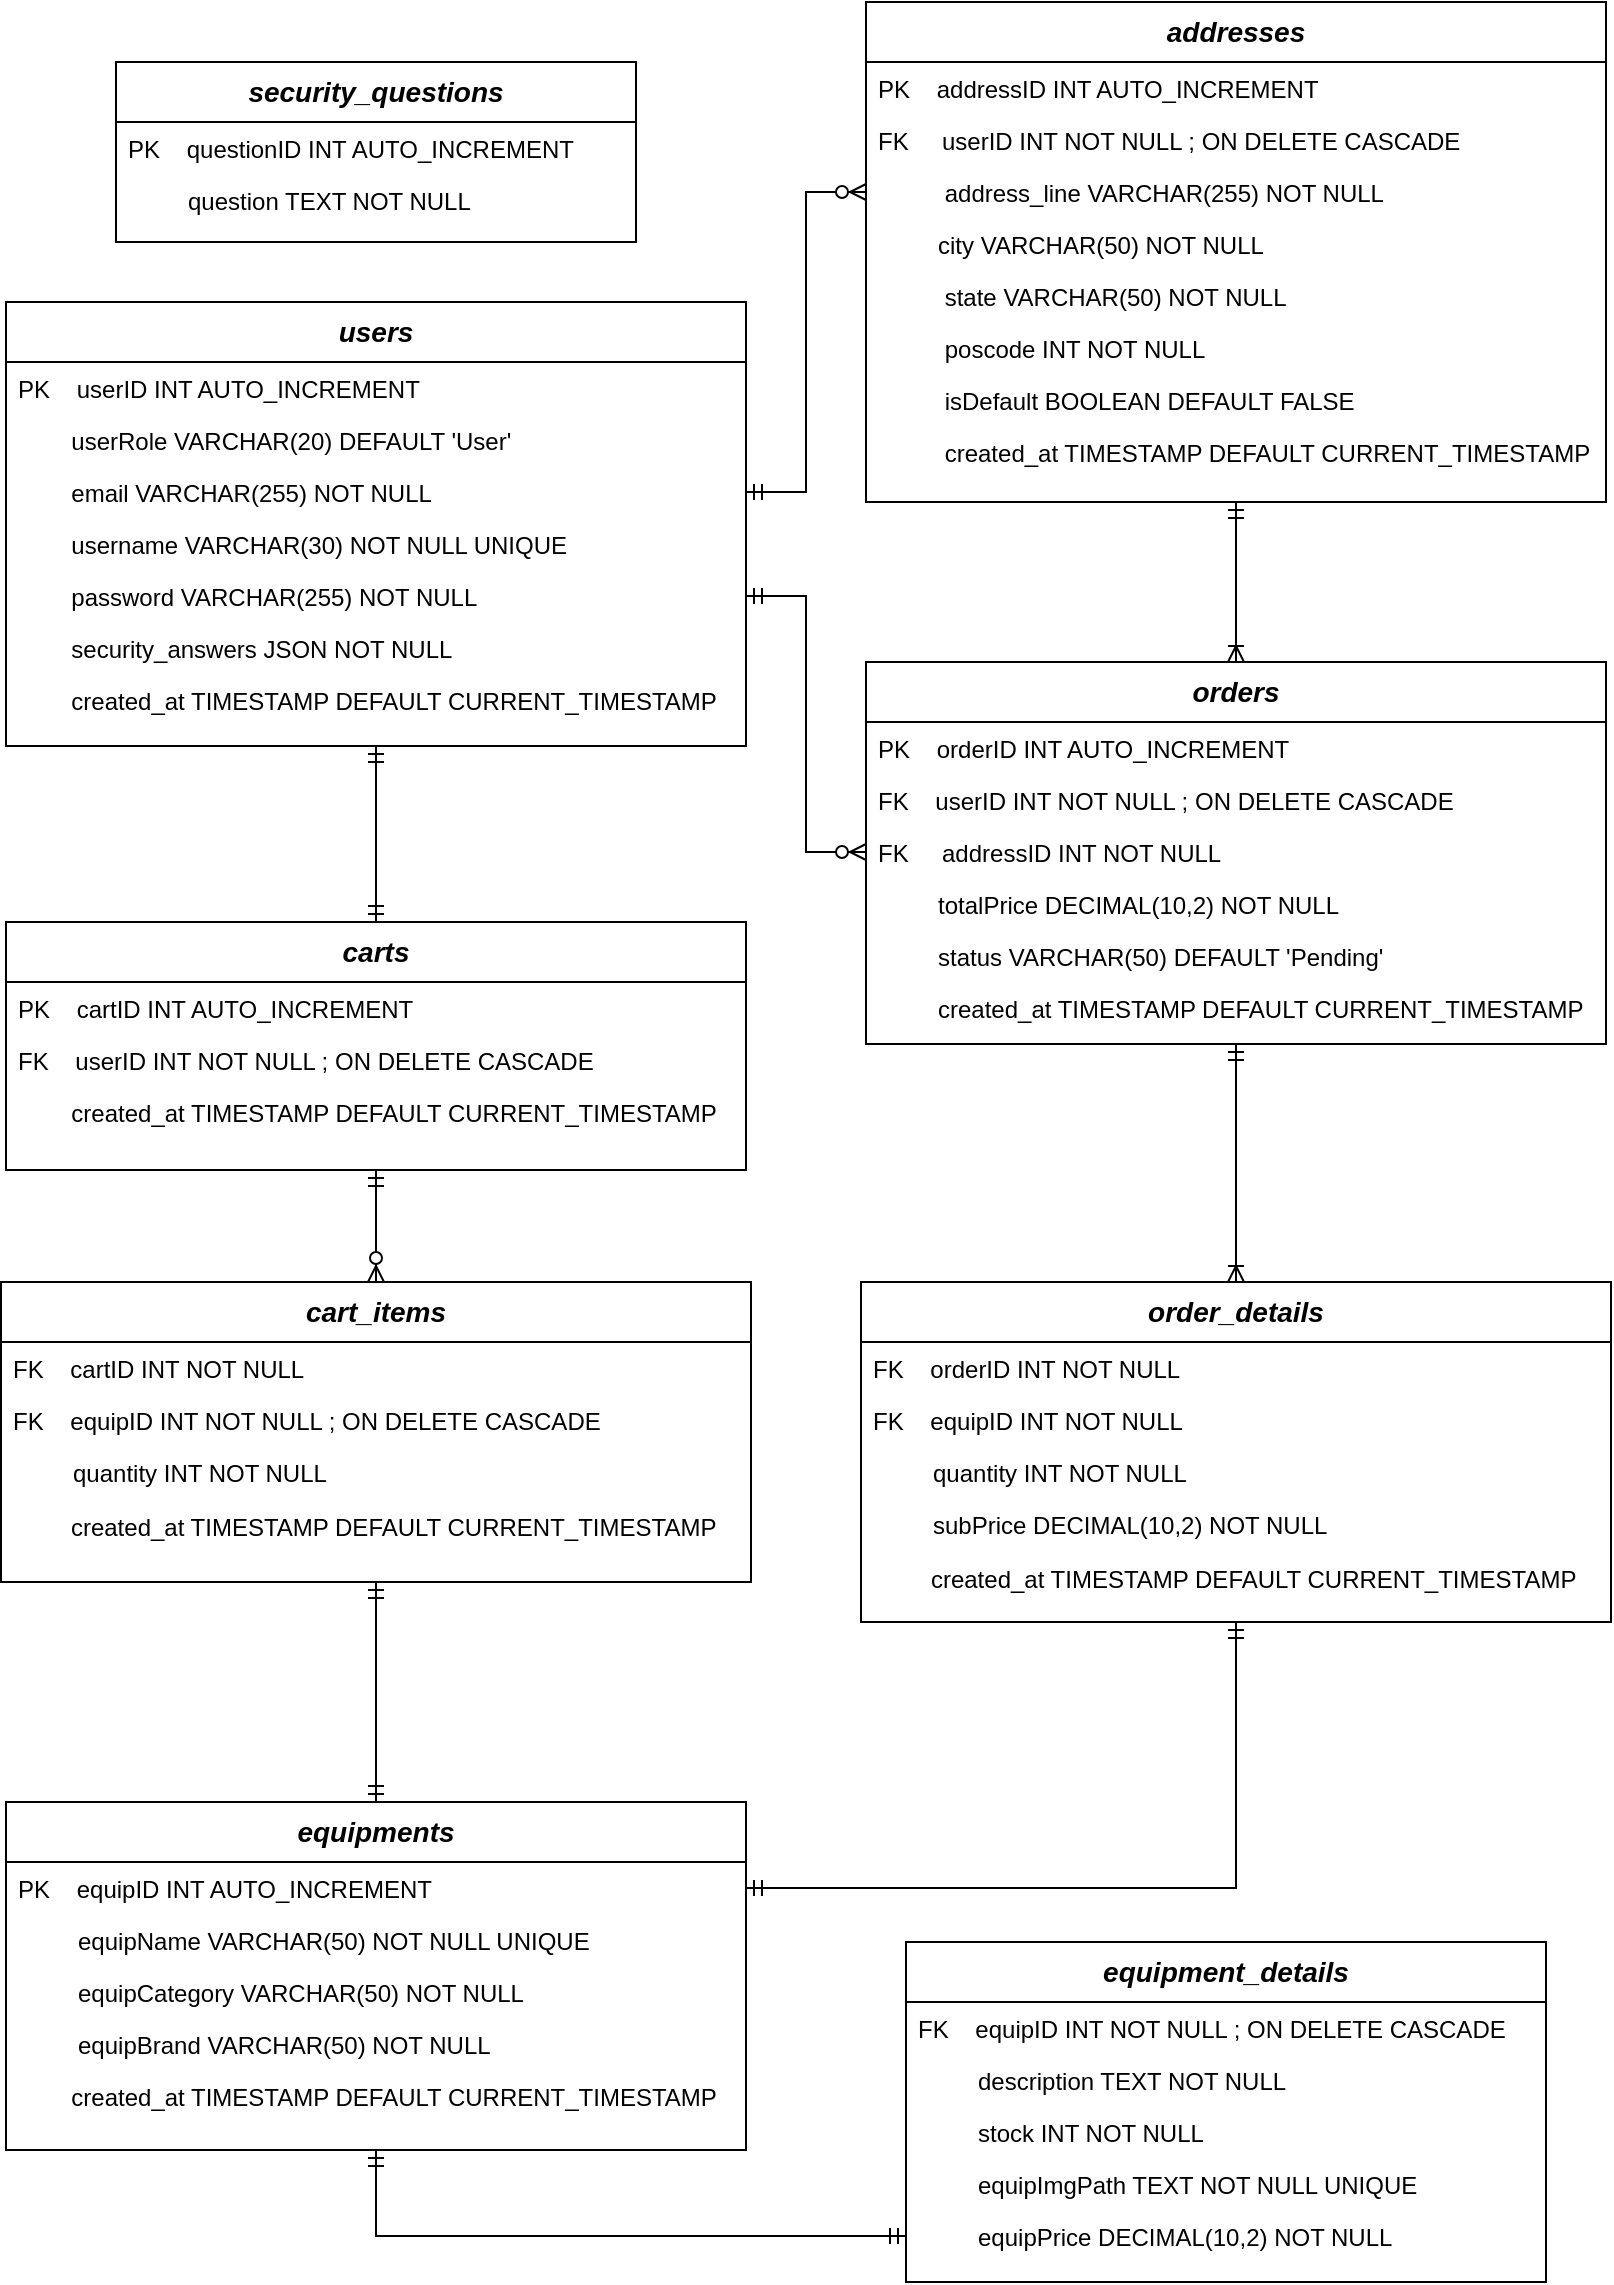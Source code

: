 <mxfile version="24.7.16">
  <diagram id="C5RBs43oDa-KdzZeNtuy" name="Page-1">
    <mxGraphModel dx="1443" dy="913" grid="1" gridSize="10" guides="1" tooltips="1" connect="1" arrows="1" fold="1" page="1" pageScale="1" pageWidth="827" pageHeight="1169" math="0" shadow="0">
      <root>
        <mxCell id="WIyWlLk6GJQsqaUBKTNV-0" />
        <mxCell id="WIyWlLk6GJQsqaUBKTNV-1" parent="WIyWlLk6GJQsqaUBKTNV-0" />
        <mxCell id="zkfFHV4jXpPFQw0GAbJ--0" value="users" style="swimlane;fontStyle=3;align=center;verticalAlign=top;childLayout=stackLayout;horizontal=1;startSize=30;horizontalStack=0;resizeParent=1;resizeLast=0;collapsible=1;marginBottom=0;rounded=0;shadow=0;strokeWidth=1;fontSize=14;" parent="WIyWlLk6GJQsqaUBKTNV-1" vertex="1">
          <mxGeometry x="10" y="160" width="370" height="222" as="geometry">
            <mxRectangle x="280" y="70" width="160" height="26" as="alternateBounds" />
          </mxGeometry>
        </mxCell>
        <mxCell id="zkfFHV4jXpPFQw0GAbJ--1" value="PK    userID INT AUTO_INCREMENT                                    " style="text;align=left;verticalAlign=top;spacingLeft=4;spacingRight=4;overflow=hidden;rotatable=0;points=[[0,0.5],[1,0.5]];portConstraint=eastwest;fontStyle=0" parent="zkfFHV4jXpPFQw0GAbJ--0" vertex="1">
          <mxGeometry y="30" width="370" height="26" as="geometry" />
        </mxCell>
        <mxCell id="zkfFHV4jXpPFQw0GAbJ--2" value="        userRole VARCHAR(20) DEFAULT &#39;User&#39;" style="text;align=left;verticalAlign=top;spacingLeft=4;spacingRight=4;overflow=hidden;rotatable=0;points=[[0,0.5],[1,0.5]];portConstraint=eastwest;rounded=0;shadow=0;html=0;" parent="zkfFHV4jXpPFQw0GAbJ--0" vertex="1">
          <mxGeometry y="56" width="370" height="26" as="geometry" />
        </mxCell>
        <mxCell id="zkfFHV4jXpPFQw0GAbJ--3" value="        email VARCHAR(255) NOT NULL" style="text;align=left;verticalAlign=top;spacingLeft=4;spacingRight=4;overflow=hidden;rotatable=0;points=[[0,0.5],[1,0.5]];portConstraint=eastwest;rounded=0;shadow=0;html=0;" parent="zkfFHV4jXpPFQw0GAbJ--0" vertex="1">
          <mxGeometry y="82" width="370" height="26" as="geometry" />
        </mxCell>
        <mxCell id="vIlQbsWNrEaFlfX57uqv-2" value="        username VARCHAR(30) NOT NULL UNIQUE" style="text;align=left;verticalAlign=top;spacingLeft=4;spacingRight=4;overflow=hidden;rotatable=0;points=[[0,0.5],[1,0.5]];portConstraint=eastwest;rounded=0;shadow=0;html=0;" vertex="1" parent="zkfFHV4jXpPFQw0GAbJ--0">
          <mxGeometry y="108" width="370" height="26" as="geometry" />
        </mxCell>
        <mxCell id="vIlQbsWNrEaFlfX57uqv-3" value="        password VARCHAR(255) NOT NULL" style="text;align=left;verticalAlign=top;spacingLeft=4;spacingRight=4;overflow=hidden;rotatable=0;points=[[0,0.5],[1,0.5]];portConstraint=eastwest;rounded=0;shadow=0;html=0;" vertex="1" parent="zkfFHV4jXpPFQw0GAbJ--0">
          <mxGeometry y="134" width="370" height="26" as="geometry" />
        </mxCell>
        <mxCell id="vIlQbsWNrEaFlfX57uqv-18" value="        security_answers JSON NOT NULL" style="text;align=left;verticalAlign=top;spacingLeft=4;spacingRight=4;overflow=hidden;rotatable=0;points=[[0,0.5],[1,0.5]];portConstraint=eastwest;rounded=0;shadow=0;html=0;" vertex="1" parent="zkfFHV4jXpPFQw0GAbJ--0">
          <mxGeometry y="160" width="370" height="26" as="geometry" />
        </mxCell>
        <mxCell id="vIlQbsWNrEaFlfX57uqv-4" value="        created_at TIMESTAMP DEFAULT CURRENT_TIMESTAMP" style="text;align=left;verticalAlign=top;spacingLeft=4;spacingRight=4;overflow=hidden;rotatable=0;points=[[0,0.5],[1,0.5]];portConstraint=eastwest;rounded=0;shadow=0;html=0;" vertex="1" parent="zkfFHV4jXpPFQw0GAbJ--0">
          <mxGeometry y="186" width="370" height="26" as="geometry" />
        </mxCell>
        <mxCell id="vIlQbsWNrEaFlfX57uqv-35" value="security_questions" style="swimlane;fontStyle=3;align=center;verticalAlign=top;childLayout=stackLayout;horizontal=1;startSize=30;horizontalStack=0;resizeParent=1;resizeLast=0;collapsible=1;marginBottom=0;rounded=0;shadow=0;strokeWidth=1;fontSize=14;" vertex="1" parent="WIyWlLk6GJQsqaUBKTNV-1">
          <mxGeometry x="65" y="40" width="260" height="90" as="geometry">
            <mxRectangle x="280" y="70" width="160" height="26" as="alternateBounds" />
          </mxGeometry>
        </mxCell>
        <mxCell id="vIlQbsWNrEaFlfX57uqv-36" value="PK    questionID INT AUTO_INCREMENT                                    " style="text;align=left;verticalAlign=top;spacingLeft=4;spacingRight=4;overflow=hidden;rotatable=0;points=[[0,0.5],[1,0.5]];portConstraint=eastwest;fontStyle=0" vertex="1" parent="vIlQbsWNrEaFlfX57uqv-35">
          <mxGeometry y="30" width="260" height="26" as="geometry" />
        </mxCell>
        <mxCell id="vIlQbsWNrEaFlfX57uqv-37" value="         question TEXT NOT NULL" style="text;align=left;verticalAlign=top;spacingLeft=4;spacingRight=4;overflow=hidden;rotatable=0;points=[[0,0.5],[1,0.5]];portConstraint=eastwest;rounded=0;shadow=0;html=0;" vertex="1" parent="vIlQbsWNrEaFlfX57uqv-35">
          <mxGeometry y="56" width="260" height="26" as="geometry" />
        </mxCell>
        <mxCell id="vIlQbsWNrEaFlfX57uqv-45" value="addresses" style="swimlane;fontStyle=3;align=center;verticalAlign=top;childLayout=stackLayout;horizontal=1;startSize=30;horizontalStack=0;resizeParent=1;resizeLast=0;collapsible=1;marginBottom=0;rounded=0;shadow=0;strokeWidth=1;fontSize=14;" vertex="1" parent="WIyWlLk6GJQsqaUBKTNV-1">
          <mxGeometry x="440" y="10" width="370" height="250" as="geometry">
            <mxRectangle x="40" y="300" width="160" height="26" as="alternateBounds" />
          </mxGeometry>
        </mxCell>
        <mxCell id="vIlQbsWNrEaFlfX57uqv-46" value="PK    addressID INT AUTO_INCREMENT                                    " style="text;align=left;verticalAlign=top;spacingLeft=4;spacingRight=4;overflow=hidden;rotatable=0;points=[[0,0.5],[1,0.5]];portConstraint=eastwest;fontStyle=0" vertex="1" parent="vIlQbsWNrEaFlfX57uqv-45">
          <mxGeometry y="30" width="370" height="26" as="geometry" />
        </mxCell>
        <mxCell id="vIlQbsWNrEaFlfX57uqv-47" value="FK     userID INT NOT NULL ; ON DELETE CASCADE" style="text;align=left;verticalAlign=top;spacingLeft=4;spacingRight=4;overflow=hidden;rotatable=0;points=[[0,0.5],[1,0.5]];portConstraint=eastwest;rounded=0;shadow=0;html=0;" vertex="1" parent="vIlQbsWNrEaFlfX57uqv-45">
          <mxGeometry y="56" width="370" height="26" as="geometry" />
        </mxCell>
        <mxCell id="vIlQbsWNrEaFlfX57uqv-48" value="          address_line VARCHAR(255) NOT NULL" style="text;align=left;verticalAlign=top;spacingLeft=4;spacingRight=4;overflow=hidden;rotatable=0;points=[[0,0.5],[1,0.5]];portConstraint=eastwest;rounded=0;shadow=0;html=0;" vertex="1" parent="vIlQbsWNrEaFlfX57uqv-45">
          <mxGeometry y="82" width="370" height="26" as="geometry" />
        </mxCell>
        <mxCell id="vIlQbsWNrEaFlfX57uqv-55" value="         city VARCHAR(50) NOT NULL" style="text;align=left;verticalAlign=top;spacingLeft=4;spacingRight=4;overflow=hidden;rotatable=0;points=[[0,0.5],[1,0.5]];portConstraint=eastwest;rounded=0;shadow=0;html=0;" vertex="1" parent="vIlQbsWNrEaFlfX57uqv-45">
          <mxGeometry y="108" width="370" height="26" as="geometry" />
        </mxCell>
        <mxCell id="vIlQbsWNrEaFlfX57uqv-56" value="          state VARCHAR(50) NOT NULL" style="text;align=left;verticalAlign=top;spacingLeft=4;spacingRight=4;overflow=hidden;rotatable=0;points=[[0,0.5],[1,0.5]];portConstraint=eastwest;rounded=0;shadow=0;html=0;" vertex="1" parent="vIlQbsWNrEaFlfX57uqv-45">
          <mxGeometry y="134" width="370" height="26" as="geometry" />
        </mxCell>
        <mxCell id="vIlQbsWNrEaFlfX57uqv-57" value="          poscode INT NOT NULL" style="text;align=left;verticalAlign=top;spacingLeft=4;spacingRight=4;overflow=hidden;rotatable=0;points=[[0,0.5],[1,0.5]];portConstraint=eastwest;rounded=0;shadow=0;html=0;" vertex="1" parent="vIlQbsWNrEaFlfX57uqv-45">
          <mxGeometry y="160" width="370" height="26" as="geometry" />
        </mxCell>
        <mxCell id="vIlQbsWNrEaFlfX57uqv-49" value="          isDefault BOOLEAN DEFAULT FALSE" style="text;align=left;verticalAlign=top;spacingLeft=4;spacingRight=4;overflow=hidden;rotatable=0;points=[[0,0.5],[1,0.5]];portConstraint=eastwest;rounded=0;shadow=0;html=0;" vertex="1" parent="vIlQbsWNrEaFlfX57uqv-45">
          <mxGeometry y="186" width="370" height="26" as="geometry" />
        </mxCell>
        <mxCell id="vIlQbsWNrEaFlfX57uqv-53" value="          created_at TIMESTAMP DEFAULT CURRENT_TIMESTAMP" style="text;align=left;verticalAlign=top;spacingLeft=4;spacingRight=4;overflow=hidden;rotatable=0;points=[[0,0.5],[1,0.5]];portConstraint=eastwest;rounded=0;shadow=0;html=0;" vertex="1" parent="vIlQbsWNrEaFlfX57uqv-45">
          <mxGeometry y="212" width="370" height="26" as="geometry" />
        </mxCell>
        <mxCell id="vIlQbsWNrEaFlfX57uqv-60" value="equipments" style="swimlane;fontStyle=3;align=center;verticalAlign=top;childLayout=stackLayout;horizontal=1;startSize=30;horizontalStack=0;resizeParent=1;resizeLast=0;collapsible=1;marginBottom=0;rounded=0;shadow=0;strokeWidth=1;fontSize=14;movable=1;resizable=1;rotatable=1;deletable=1;editable=1;locked=0;connectable=1;" vertex="1" parent="WIyWlLk6GJQsqaUBKTNV-1">
          <mxGeometry x="10" y="910" width="370" height="174" as="geometry">
            <mxRectangle x="280" y="70" width="160" height="26" as="alternateBounds" />
          </mxGeometry>
        </mxCell>
        <mxCell id="vIlQbsWNrEaFlfX57uqv-61" value="PK    equipID INT AUTO_INCREMENT                                    " style="text;align=left;verticalAlign=top;spacingLeft=4;spacingRight=4;overflow=hidden;rotatable=0;points=[[0,0.5],[1,0.5]];portConstraint=eastwest;fontStyle=0" vertex="1" parent="vIlQbsWNrEaFlfX57uqv-60">
          <mxGeometry y="30" width="370" height="26" as="geometry" />
        </mxCell>
        <mxCell id="vIlQbsWNrEaFlfX57uqv-62" value="         equipName VARCHAR(50) NOT NULL UNIQUE" style="text;align=left;verticalAlign=top;spacingLeft=4;spacingRight=4;overflow=hidden;rotatable=0;points=[[0,0.5],[1,0.5]];portConstraint=eastwest;rounded=0;shadow=0;html=0;" vertex="1" parent="vIlQbsWNrEaFlfX57uqv-60">
          <mxGeometry y="56" width="370" height="26" as="geometry" />
        </mxCell>
        <mxCell id="vIlQbsWNrEaFlfX57uqv-63" value="         equipCategory VARCHAR(50) NOT NULL" style="text;align=left;verticalAlign=top;spacingLeft=4;spacingRight=4;overflow=hidden;rotatable=0;points=[[0,0.5],[1,0.5]];portConstraint=eastwest;rounded=0;shadow=0;html=0;" vertex="1" parent="vIlQbsWNrEaFlfX57uqv-60">
          <mxGeometry y="82" width="370" height="26" as="geometry" />
        </mxCell>
        <mxCell id="vIlQbsWNrEaFlfX57uqv-64" value="         equipBrand VARCHAR(50) NOT NULL" style="text;align=left;verticalAlign=top;spacingLeft=4;spacingRight=4;overflow=hidden;rotatable=0;points=[[0,0.5],[1,0.5]];portConstraint=eastwest;rounded=0;shadow=0;html=0;" vertex="1" parent="vIlQbsWNrEaFlfX57uqv-60">
          <mxGeometry y="108" width="370" height="26" as="geometry" />
        </mxCell>
        <mxCell id="vIlQbsWNrEaFlfX57uqv-67" value="        created_at TIMESTAMP DEFAULT CURRENT_TIMESTAMP" style="text;align=left;verticalAlign=top;spacingLeft=4;spacingRight=4;overflow=hidden;rotatable=0;points=[[0,0.5],[1,0.5]];portConstraint=eastwest;rounded=0;shadow=0;html=0;" vertex="1" parent="vIlQbsWNrEaFlfX57uqv-60">
          <mxGeometry y="134" width="370" height="26" as="geometry" />
        </mxCell>
        <mxCell id="vIlQbsWNrEaFlfX57uqv-69" value="equipment_details" style="swimlane;fontStyle=3;align=center;verticalAlign=top;childLayout=stackLayout;horizontal=1;startSize=30;horizontalStack=0;resizeParent=1;resizeLast=0;collapsible=1;marginBottom=0;rounded=0;shadow=0;strokeWidth=1;fontSize=14;" vertex="1" parent="WIyWlLk6GJQsqaUBKTNV-1">
          <mxGeometry x="460" y="980" width="320" height="170" as="geometry">
            <mxRectangle x="280" y="70" width="160" height="26" as="alternateBounds" />
          </mxGeometry>
        </mxCell>
        <mxCell id="vIlQbsWNrEaFlfX57uqv-70" value="FK    equipID INT NOT NULL ; ON DELETE CASCADE                                   " style="text;align=left;verticalAlign=top;spacingLeft=4;spacingRight=4;overflow=hidden;rotatable=0;points=[[0,0.5],[1,0.5]];portConstraint=eastwest;fontStyle=0" vertex="1" parent="vIlQbsWNrEaFlfX57uqv-69">
          <mxGeometry y="30" width="320" height="26" as="geometry" />
        </mxCell>
        <mxCell id="vIlQbsWNrEaFlfX57uqv-71" value="         description TEXT NOT NULL" style="text;align=left;verticalAlign=top;spacingLeft=4;spacingRight=4;overflow=hidden;rotatable=0;points=[[0,0.5],[1,0.5]];portConstraint=eastwest;rounded=0;shadow=0;html=0;" vertex="1" parent="vIlQbsWNrEaFlfX57uqv-69">
          <mxGeometry y="56" width="320" height="26" as="geometry" />
        </mxCell>
        <mxCell id="vIlQbsWNrEaFlfX57uqv-72" value="         stock INT NOT NULL " style="text;align=left;verticalAlign=top;spacingLeft=4;spacingRight=4;overflow=hidden;rotatable=0;points=[[0,0.5],[1,0.5]];portConstraint=eastwest;rounded=0;shadow=0;html=0;" vertex="1" parent="vIlQbsWNrEaFlfX57uqv-69">
          <mxGeometry y="82" width="320" height="26" as="geometry" />
        </mxCell>
        <mxCell id="vIlQbsWNrEaFlfX57uqv-74" value="         equipImgPath TEXT NOT NULL UNIQUE" style="text;align=left;verticalAlign=top;spacingLeft=4;spacingRight=4;overflow=hidden;rotatable=0;points=[[0,0.5],[1,0.5]];portConstraint=eastwest;rounded=0;shadow=0;html=0;" vertex="1" parent="vIlQbsWNrEaFlfX57uqv-69">
          <mxGeometry y="108" width="320" height="26" as="geometry" />
        </mxCell>
        <mxCell id="vIlQbsWNrEaFlfX57uqv-76" value="         equipPrice DECIMAL(10,2) NOT NULL" style="text;align=left;verticalAlign=top;spacingLeft=4;spacingRight=4;overflow=hidden;rotatable=0;points=[[0,0.5],[1,0.5]];portConstraint=eastwest;rounded=0;shadow=0;html=0;" vertex="1" parent="vIlQbsWNrEaFlfX57uqv-69">
          <mxGeometry y="134" width="320" height="26" as="geometry" />
        </mxCell>
        <mxCell id="vIlQbsWNrEaFlfX57uqv-79" value="carts" style="swimlane;fontStyle=3;align=center;verticalAlign=top;childLayout=stackLayout;horizontal=1;startSize=30;horizontalStack=0;resizeParent=1;resizeLast=0;collapsible=1;marginBottom=0;rounded=0;shadow=0;strokeWidth=1;fontSize=14;" vertex="1" parent="WIyWlLk6GJQsqaUBKTNV-1">
          <mxGeometry x="10" y="470" width="370" height="124" as="geometry">
            <mxRectangle x="280" y="70" width="160" height="26" as="alternateBounds" />
          </mxGeometry>
        </mxCell>
        <mxCell id="vIlQbsWNrEaFlfX57uqv-80" value="PK    cartID INT AUTO_INCREMENT                                    " style="text;align=left;verticalAlign=top;spacingLeft=4;spacingRight=4;overflow=hidden;rotatable=0;points=[[0,0.5],[1,0.5]];portConstraint=eastwest;fontStyle=0" vertex="1" parent="vIlQbsWNrEaFlfX57uqv-79">
          <mxGeometry y="30" width="370" height="26" as="geometry" />
        </mxCell>
        <mxCell id="vIlQbsWNrEaFlfX57uqv-81" value="FK    userID INT NOT NULL ; ON DELETE CASCADE" style="text;align=left;verticalAlign=top;spacingLeft=4;spacingRight=4;overflow=hidden;rotatable=0;points=[[0,0.5],[1,0.5]];portConstraint=eastwest;rounded=0;shadow=0;html=0;" vertex="1" parent="vIlQbsWNrEaFlfX57uqv-79">
          <mxGeometry y="56" width="370" height="26" as="geometry" />
        </mxCell>
        <mxCell id="vIlQbsWNrEaFlfX57uqv-84" value="        created_at TIMESTAMP DEFAULT CURRENT_TIMESTAMP" style="text;align=left;verticalAlign=top;spacingLeft=4;spacingRight=4;overflow=hidden;rotatable=0;points=[[0,0.5],[1,0.5]];portConstraint=eastwest;rounded=0;shadow=0;html=0;" vertex="1" parent="vIlQbsWNrEaFlfX57uqv-79">
          <mxGeometry y="82" width="370" height="26" as="geometry" />
        </mxCell>
        <mxCell id="vIlQbsWNrEaFlfX57uqv-87" value="cart_items" style="swimlane;fontStyle=3;align=center;verticalAlign=top;childLayout=stackLayout;horizontal=1;startSize=30;horizontalStack=0;resizeParent=1;resizeLast=0;collapsible=1;marginBottom=0;rounded=0;shadow=0;strokeWidth=1;fontSize=14;" vertex="1" parent="WIyWlLk6GJQsqaUBKTNV-1">
          <mxGeometry x="7.5" y="650" width="375" height="150" as="geometry">
            <mxRectangle x="280" y="70" width="160" height="26" as="alternateBounds" />
          </mxGeometry>
        </mxCell>
        <mxCell id="vIlQbsWNrEaFlfX57uqv-88" value="FK    cartID INT NOT NULL                                    " style="text;align=left;verticalAlign=top;spacingLeft=4;spacingRight=4;overflow=hidden;rotatable=0;points=[[0,0.5],[1,0.5]];portConstraint=eastwest;fontStyle=0" vertex="1" parent="vIlQbsWNrEaFlfX57uqv-87">
          <mxGeometry y="30" width="375" height="26" as="geometry" />
        </mxCell>
        <mxCell id="vIlQbsWNrEaFlfX57uqv-89" value="FK    equipID INT NOT NULL ; ON DELETE CASCADE" style="text;align=left;verticalAlign=top;spacingLeft=4;spacingRight=4;overflow=hidden;rotatable=0;points=[[0,0.5],[1,0.5]];portConstraint=eastwest;rounded=0;shadow=0;html=0;" vertex="1" parent="vIlQbsWNrEaFlfX57uqv-87">
          <mxGeometry y="56" width="375" height="26" as="geometry" />
        </mxCell>
        <mxCell id="vIlQbsWNrEaFlfX57uqv-90" value="         quantity INT NOT NULL" style="text;align=left;verticalAlign=top;spacingLeft=4;spacingRight=4;overflow=hidden;rotatable=0;points=[[0,0.5],[1,0.5]];portConstraint=eastwest;rounded=0;shadow=0;html=0;" vertex="1" parent="vIlQbsWNrEaFlfX57uqv-87">
          <mxGeometry y="82" width="375" height="26" as="geometry" />
        </mxCell>
        <mxCell id="vIlQbsWNrEaFlfX57uqv-94" value="&lt;span style=&quot;text-align: left;&quot;&gt;&amp;nbsp; &amp;nbsp; &amp;nbsp;created_at TIMESTAMP DEFAULT CURRENT_TIMESTAMP&lt;/span&gt;" style="text;html=1;align=center;verticalAlign=middle;resizable=0;points=[];autosize=1;strokeColor=none;fillColor=none;" vertex="1" parent="vIlQbsWNrEaFlfX57uqv-87">
          <mxGeometry y="108" width="375" height="30" as="geometry" />
        </mxCell>
        <mxCell id="vIlQbsWNrEaFlfX57uqv-95" value="orders" style="swimlane;fontStyle=3;align=center;verticalAlign=top;childLayout=stackLayout;horizontal=1;startSize=30;horizontalStack=0;resizeParent=1;resizeLast=0;collapsible=1;marginBottom=0;rounded=0;shadow=0;strokeWidth=1;fontSize=14;" vertex="1" parent="WIyWlLk6GJQsqaUBKTNV-1">
          <mxGeometry x="440" y="340" width="370" height="191" as="geometry">
            <mxRectangle x="280" y="70" width="160" height="26" as="alternateBounds" />
          </mxGeometry>
        </mxCell>
        <mxCell id="vIlQbsWNrEaFlfX57uqv-96" value="PK    orderID INT AUTO_INCREMENT                                    " style="text;align=left;verticalAlign=top;spacingLeft=4;spacingRight=4;overflow=hidden;rotatable=0;points=[[0,0.5],[1,0.5]];portConstraint=eastwest;fontStyle=0" vertex="1" parent="vIlQbsWNrEaFlfX57uqv-95">
          <mxGeometry y="30" width="370" height="26" as="geometry" />
        </mxCell>
        <mxCell id="vIlQbsWNrEaFlfX57uqv-97" value="FK    userID INT NOT NULL ; ON DELETE CASCADE" style="text;align=left;verticalAlign=top;spacingLeft=4;spacingRight=4;overflow=hidden;rotatable=0;points=[[0,0.5],[1,0.5]];portConstraint=eastwest;rounded=0;shadow=0;html=0;" vertex="1" parent="vIlQbsWNrEaFlfX57uqv-95">
          <mxGeometry y="56" width="370" height="26" as="geometry" />
        </mxCell>
        <mxCell id="vIlQbsWNrEaFlfX57uqv-98" value="FK     addressID INT NOT NULL" style="text;align=left;verticalAlign=top;spacingLeft=4;spacingRight=4;overflow=hidden;rotatable=0;points=[[0,0.5],[1,0.5]];portConstraint=eastwest;rounded=0;shadow=0;html=0;" vertex="1" parent="vIlQbsWNrEaFlfX57uqv-95">
          <mxGeometry y="82" width="370" height="26" as="geometry" />
        </mxCell>
        <mxCell id="vIlQbsWNrEaFlfX57uqv-100" value="         totalPrice DECIMAL(10,2) NOT NULL" style="text;align=left;verticalAlign=top;spacingLeft=4;spacingRight=4;overflow=hidden;rotatable=0;points=[[0,0.5],[1,0.5]];portConstraint=eastwest;rounded=0;shadow=0;html=0;" vertex="1" parent="vIlQbsWNrEaFlfX57uqv-95">
          <mxGeometry y="108" width="370" height="26" as="geometry" />
        </mxCell>
        <mxCell id="vIlQbsWNrEaFlfX57uqv-101" value="         status VARCHAR(50) DEFAULT &#39;Pending&#39;" style="text;align=left;verticalAlign=top;spacingLeft=4;spacingRight=4;overflow=hidden;rotatable=0;points=[[0,0.5],[1,0.5]];portConstraint=eastwest;rounded=0;shadow=0;html=0;" vertex="1" parent="vIlQbsWNrEaFlfX57uqv-95">
          <mxGeometry y="134" width="370" height="26" as="geometry" />
        </mxCell>
        <mxCell id="vIlQbsWNrEaFlfX57uqv-102" value="         created_at TIMESTAMP DEFAULT CURRENT_TIMESTAMP" style="text;align=left;verticalAlign=top;spacingLeft=4;spacingRight=4;overflow=hidden;rotatable=0;points=[[0,0.5],[1,0.5]];portConstraint=eastwest;rounded=0;shadow=0;html=0;" vertex="1" parent="vIlQbsWNrEaFlfX57uqv-95">
          <mxGeometry y="160" width="370" height="26" as="geometry" />
        </mxCell>
        <mxCell id="vIlQbsWNrEaFlfX57uqv-103" value="order_details" style="swimlane;fontStyle=3;align=center;verticalAlign=top;childLayout=stackLayout;horizontal=1;startSize=30;horizontalStack=0;resizeParent=1;resizeLast=0;collapsible=1;marginBottom=0;rounded=0;shadow=0;strokeWidth=1;fontSize=14;" vertex="1" parent="WIyWlLk6GJQsqaUBKTNV-1">
          <mxGeometry x="437.5" y="650" width="375" height="170" as="geometry">
            <mxRectangle x="280" y="70" width="160" height="26" as="alternateBounds" />
          </mxGeometry>
        </mxCell>
        <mxCell id="vIlQbsWNrEaFlfX57uqv-104" value="FK    orderID INT NOT NULL                                    " style="text;align=left;verticalAlign=top;spacingLeft=4;spacingRight=4;overflow=hidden;rotatable=0;points=[[0,0.5],[1,0.5]];portConstraint=eastwest;fontStyle=0" vertex="1" parent="vIlQbsWNrEaFlfX57uqv-103">
          <mxGeometry y="30" width="375" height="26" as="geometry" />
        </mxCell>
        <mxCell id="vIlQbsWNrEaFlfX57uqv-105" value="FK    equipID INT NOT NULL" style="text;align=left;verticalAlign=top;spacingLeft=4;spacingRight=4;overflow=hidden;rotatable=0;points=[[0,0.5],[1,0.5]];portConstraint=eastwest;rounded=0;shadow=0;html=0;" vertex="1" parent="vIlQbsWNrEaFlfX57uqv-103">
          <mxGeometry y="56" width="375" height="26" as="geometry" />
        </mxCell>
        <mxCell id="vIlQbsWNrEaFlfX57uqv-106" value="         quantity INT NOT NULL" style="text;align=left;verticalAlign=top;spacingLeft=4;spacingRight=4;overflow=hidden;rotatable=0;points=[[0,0.5],[1,0.5]];portConstraint=eastwest;rounded=0;shadow=0;html=0;" vertex="1" parent="vIlQbsWNrEaFlfX57uqv-103">
          <mxGeometry y="82" width="375" height="26" as="geometry" />
        </mxCell>
        <mxCell id="vIlQbsWNrEaFlfX57uqv-108" value="         subPrice DECIMAL(10,2) NOT NULL" style="text;align=left;verticalAlign=top;spacingLeft=4;spacingRight=4;overflow=hidden;rotatable=0;points=[[0,0.5],[1,0.5]];portConstraint=eastwest;rounded=0;shadow=0;html=0;" vertex="1" parent="vIlQbsWNrEaFlfX57uqv-103">
          <mxGeometry y="108" width="375" height="26" as="geometry" />
        </mxCell>
        <mxCell id="vIlQbsWNrEaFlfX57uqv-107" value="&lt;span style=&quot;text-align: left;&quot;&gt;&amp;nbsp; &amp;nbsp; &amp;nbsp;created_at TIMESTAMP DEFAULT CURRENT_TIMESTAMP&lt;/span&gt;" style="text;html=1;align=center;verticalAlign=middle;resizable=0;points=[];autosize=1;strokeColor=none;fillColor=none;" vertex="1" parent="vIlQbsWNrEaFlfX57uqv-103">
          <mxGeometry y="134" width="375" height="30" as="geometry" />
        </mxCell>
        <mxCell id="vIlQbsWNrEaFlfX57uqv-117" value="" style="edgeStyle=entityRelationEdgeStyle;fontSize=12;html=1;endArrow=ERzeroToMany;startArrow=ERmandOne;rounded=0;exitX=1;exitY=0.5;exitDx=0;exitDy=0;entryX=0;entryY=0.5;entryDx=0;entryDy=0;" edge="1" parent="WIyWlLk6GJQsqaUBKTNV-1" source="zkfFHV4jXpPFQw0GAbJ--3" target="vIlQbsWNrEaFlfX57uqv-48">
          <mxGeometry width="100" height="100" relative="1" as="geometry">
            <mxPoint x="680" y="460" as="sourcePoint" />
            <mxPoint x="780" y="360" as="targetPoint" />
          </mxGeometry>
        </mxCell>
        <mxCell id="vIlQbsWNrEaFlfX57uqv-118" value="" style="fontSize=12;html=1;endArrow=ERmandOne;startArrow=ERmandOne;rounded=0;exitX=0.5;exitY=1;exitDx=0;exitDy=0;entryX=0.5;entryY=0;entryDx=0;entryDy=0;" edge="1" parent="WIyWlLk6GJQsqaUBKTNV-1" source="zkfFHV4jXpPFQw0GAbJ--0" target="vIlQbsWNrEaFlfX57uqv-79">
          <mxGeometry width="100" height="100" relative="1" as="geometry">
            <mxPoint x="680" y="460" as="sourcePoint" />
            <mxPoint x="780" y="360" as="targetPoint" />
          </mxGeometry>
        </mxCell>
        <mxCell id="vIlQbsWNrEaFlfX57uqv-119" value="" style="fontSize=12;html=1;endArrow=ERmandOne;startArrow=ERmandOne;rounded=0;exitX=0.5;exitY=1;exitDx=0;exitDy=0;entryX=0;entryY=0.5;entryDx=0;entryDy=0;edgeStyle=orthogonalEdgeStyle;" edge="1" parent="WIyWlLk6GJQsqaUBKTNV-1" source="vIlQbsWNrEaFlfX57uqv-60" target="vIlQbsWNrEaFlfX57uqv-76">
          <mxGeometry width="100" height="100" relative="1" as="geometry">
            <mxPoint x="680" y="670" as="sourcePoint" />
            <mxPoint x="780" y="570" as="targetPoint" />
          </mxGeometry>
        </mxCell>
        <mxCell id="vIlQbsWNrEaFlfX57uqv-122" value="" style="edgeStyle=orthogonalEdgeStyle;fontSize=12;html=1;endArrow=ERzeroToMany;startArrow=ERmandOne;rounded=0;exitX=1;exitY=0.5;exitDx=0;exitDy=0;entryX=0;entryY=0.5;entryDx=0;entryDy=0;" edge="1" parent="WIyWlLk6GJQsqaUBKTNV-1" source="vIlQbsWNrEaFlfX57uqv-3" target="vIlQbsWNrEaFlfX57uqv-98">
          <mxGeometry width="100" height="100" relative="1" as="geometry">
            <mxPoint x="540" y="460" as="sourcePoint" />
            <mxPoint x="640" y="360" as="targetPoint" />
          </mxGeometry>
        </mxCell>
        <mxCell id="vIlQbsWNrEaFlfX57uqv-123" value="" style="fontSize=12;html=1;endArrow=ERoneToMany;startArrow=ERmandOne;rounded=0;entryX=0.5;entryY=0;entryDx=0;entryDy=0;exitX=0.5;exitY=1;exitDx=0;exitDy=0;" edge="1" parent="WIyWlLk6GJQsqaUBKTNV-1" source="vIlQbsWNrEaFlfX57uqv-45" target="vIlQbsWNrEaFlfX57uqv-95">
          <mxGeometry width="100" height="100" relative="1" as="geometry">
            <mxPoint x="890" y="290" as="sourcePoint" />
            <mxPoint x="1140" y="394" as="targetPoint" />
          </mxGeometry>
        </mxCell>
        <mxCell id="vIlQbsWNrEaFlfX57uqv-124" value="" style="fontSize=12;html=1;endArrow=ERoneToMany;startArrow=ERmandOne;rounded=0;entryX=0.5;entryY=0;entryDx=0;entryDy=0;exitX=0.5;exitY=1;exitDx=0;exitDy=0;" edge="1" parent="WIyWlLk6GJQsqaUBKTNV-1" source="vIlQbsWNrEaFlfX57uqv-95" target="vIlQbsWNrEaFlfX57uqv-103">
          <mxGeometry width="100" height="100" relative="1" as="geometry">
            <mxPoint x="858" y="490" as="sourcePoint" />
            <mxPoint x="770" y="520" as="targetPoint" />
          </mxGeometry>
        </mxCell>
        <mxCell id="vIlQbsWNrEaFlfX57uqv-126" value="" style="fontSize=12;html=1;endArrow=ERmandOne;startArrow=ERmandOne;rounded=0;exitX=0.5;exitY=0;exitDx=0;exitDy=0;entryX=0.5;entryY=1;entryDx=0;entryDy=0;" edge="1" parent="WIyWlLk6GJQsqaUBKTNV-1" source="vIlQbsWNrEaFlfX57uqv-60" target="vIlQbsWNrEaFlfX57uqv-87">
          <mxGeometry width="100" height="100" relative="1" as="geometry">
            <mxPoint x="670" y="690" as="sourcePoint" />
            <mxPoint x="770" y="590" as="targetPoint" />
          </mxGeometry>
        </mxCell>
        <mxCell id="vIlQbsWNrEaFlfX57uqv-127" value="" style="fontSize=12;html=1;endArrow=ERzeroToMany;startArrow=ERmandOne;rounded=0;exitX=0.5;exitY=1;exitDx=0;exitDy=0;entryX=0.5;entryY=0;entryDx=0;entryDy=0;" edge="1" parent="WIyWlLk6GJQsqaUBKTNV-1" source="vIlQbsWNrEaFlfX57uqv-79" target="vIlQbsWNrEaFlfX57uqv-87">
          <mxGeometry width="100" height="100" relative="1" as="geometry">
            <mxPoint x="330" y="690" as="sourcePoint" />
            <mxPoint x="430" y="590" as="targetPoint" />
          </mxGeometry>
        </mxCell>
        <mxCell id="vIlQbsWNrEaFlfX57uqv-128" value="" style="fontSize=12;html=1;endArrow=ERmandOne;startArrow=ERmandOne;rounded=0;exitX=1;exitY=0.5;exitDx=0;exitDy=0;entryX=0.5;entryY=1;entryDx=0;entryDy=0;edgeStyle=orthogonalEdgeStyle;" edge="1" parent="WIyWlLk6GJQsqaUBKTNV-1" source="vIlQbsWNrEaFlfX57uqv-61" target="vIlQbsWNrEaFlfX57uqv-103">
          <mxGeometry width="100" height="100" relative="1" as="geometry">
            <mxPoint x="330" y="690" as="sourcePoint" />
            <mxPoint x="900" y="820" as="targetPoint" />
          </mxGeometry>
        </mxCell>
      </root>
    </mxGraphModel>
  </diagram>
</mxfile>

